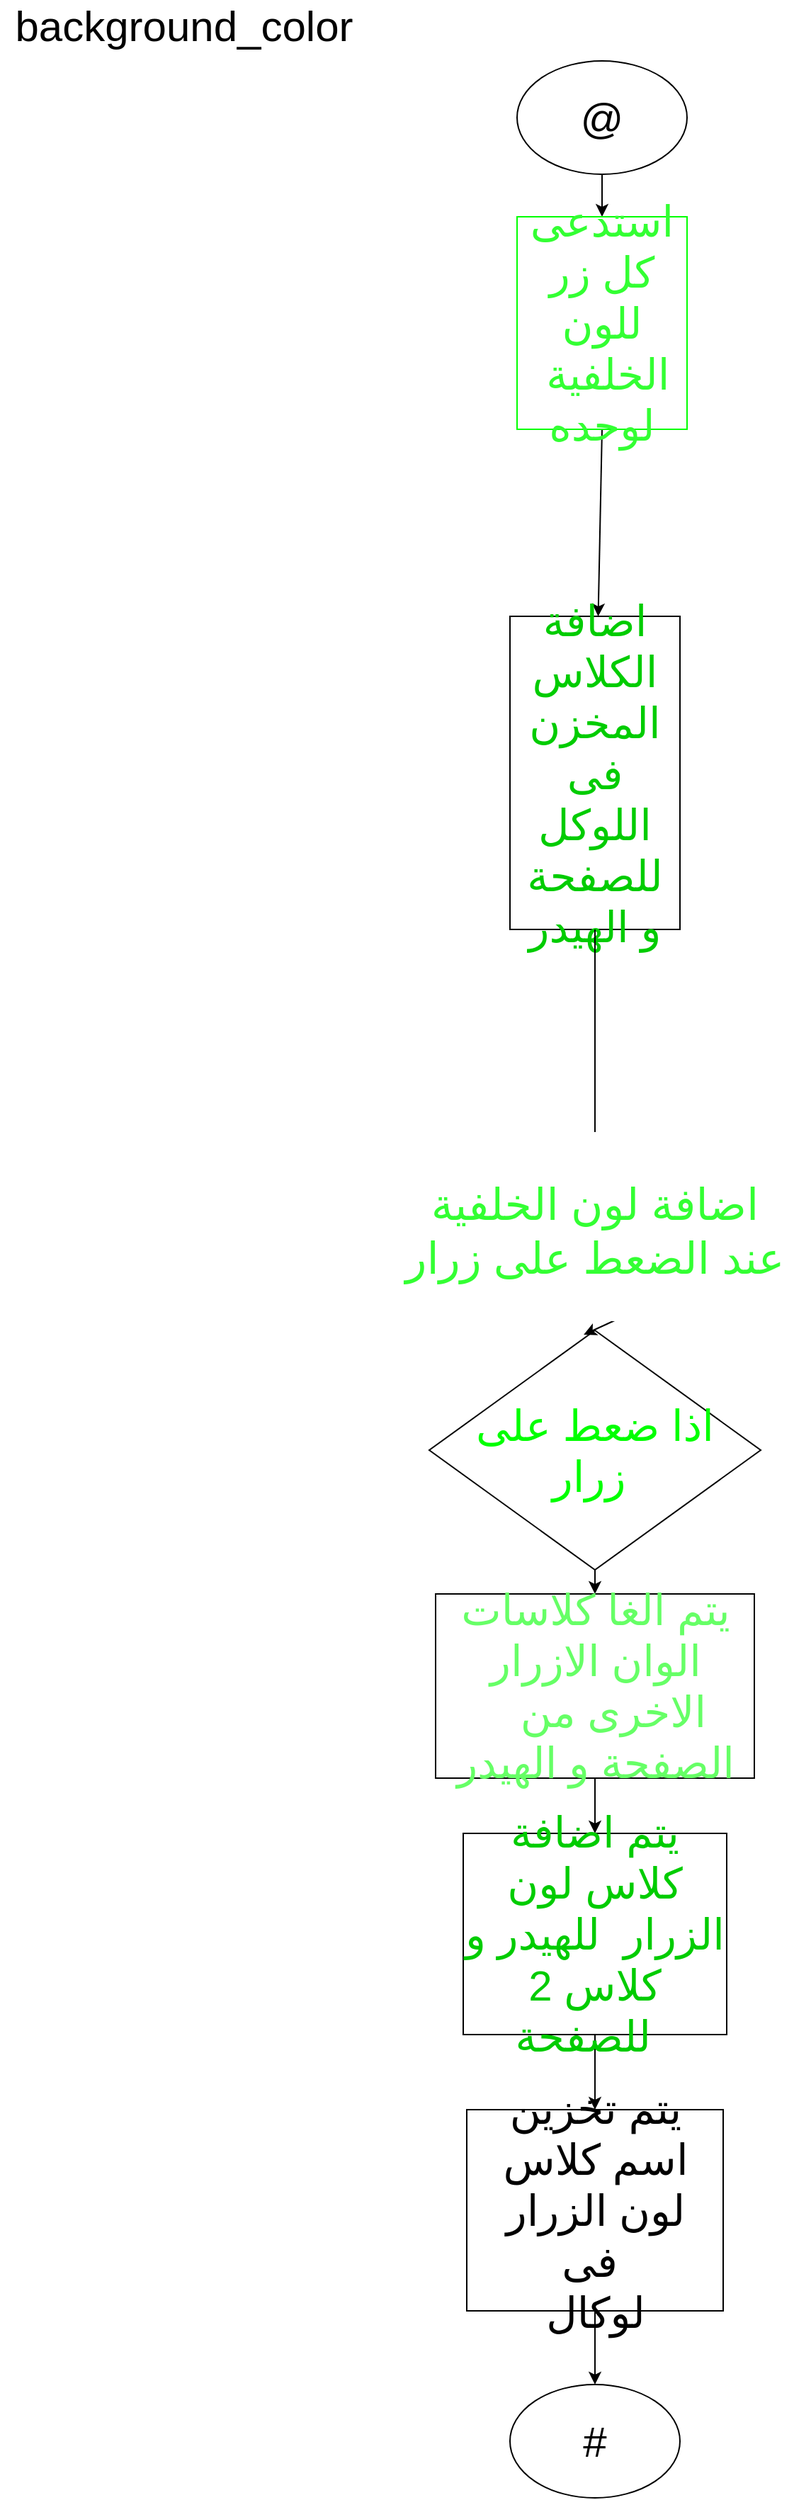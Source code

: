 <mxfile>
    <diagram id="sT8jL7HnVWSwyNanh-w6" name="5 ###">
        <mxGraphModel dx="853" dy="610" grid="1" gridSize="13" guides="1" tooltips="1" connect="1" arrows="1" fold="1" page="1" pageScale="1" pageWidth="3300" pageHeight="4681" math="0" shadow="0">
            <root>
                <mxCell id="0"/>
                <mxCell id="1" parent="0"/>
                <mxCell id="2" value="&lt;font style=&quot;font-size: 30px&quot;&gt;background_color&lt;/font&gt;" style="text;html=1;strokeColor=none;fillColor=none;align=center;verticalAlign=middle;whiteSpace=wrap;rounded=0;" parent="1" vertex="1">
                    <mxGeometry y="400" width="260" height="30" as="geometry"/>
                </mxCell>
                <mxCell id="13" style="edgeStyle=none;html=1;exitX=0.5;exitY=1;exitDx=0;exitDy=0;fontSize=30;" parent="1" source="3" target="4" edge="1">
                    <mxGeometry relative="1" as="geometry"/>
                </mxCell>
                <mxCell id="3" value="@" style="ellipse;whiteSpace=wrap;html=1;fontSize=30;" parent="1" vertex="1">
                    <mxGeometry x="365" y="440" width="120" height="80" as="geometry"/>
                </mxCell>
                <mxCell id="22" style="edgeStyle=none;html=1;exitX=0.5;exitY=1;exitDx=0;exitDy=0;fontColor=#33FF33;" edge="1" parent="1" source="4" target="11">
                    <mxGeometry relative="1" as="geometry"/>
                </mxCell>
                <mxCell id="4" value="&lt;font color=&quot;#33ff33&quot;&gt;استدعى كل زر للون الخلفية&amp;nbsp; لوحده&lt;/font&gt;" style="rounded=0;whiteSpace=wrap;html=1;fontSize=30;strokeColor=#00FF00;" parent="1" vertex="1">
                    <mxGeometry x="365" y="550" width="120" height="150" as="geometry"/>
                </mxCell>
                <mxCell id="18" style="edgeStyle=none;html=1;exitX=0.5;exitY=1;exitDx=0;exitDy=0;entryX=0.5;entryY=0;entryDx=0;entryDy=0;fontSize=30;" parent="1" source="7" target="8" edge="1">
                    <mxGeometry relative="1" as="geometry"/>
                </mxCell>
                <mxCell id="7" value="&lt;font color=&quot;#00ff00&quot;&gt;اذا ضعط على زرار&amp;nbsp;&lt;/font&gt;" style="rhombus;whiteSpace=wrap;html=1;fontSize=30;" parent="1" vertex="1">
                    <mxGeometry x="303" y="1336" width="234" height="169" as="geometry"/>
                </mxCell>
                <mxCell id="19" style="edgeStyle=none;html=1;exitX=0.5;exitY=1;exitDx=0;exitDy=0;entryX=0.5;entryY=0;entryDx=0;entryDy=0;fontSize=30;" parent="1" source="8" target="9" edge="1">
                    <mxGeometry relative="1" as="geometry"/>
                </mxCell>
                <mxCell id="8" value="&lt;font color=&quot;#66ff66&quot;&gt;يتم الغا كلاسات الوان الازرار الاخرى من&amp;nbsp; &amp;nbsp; الصفحة و الهيدر&lt;/font&gt;" style="rounded=0;whiteSpace=wrap;html=1;fontSize=30;" parent="1" vertex="1">
                    <mxGeometry x="307.5" y="1522" width="225" height="130" as="geometry"/>
                </mxCell>
                <mxCell id="20" style="edgeStyle=none;html=1;exitX=0.5;exitY=1;exitDx=0;exitDy=0;entryX=0.5;entryY=0;entryDx=0;entryDy=0;fontSize=30;" parent="1" source="9" target="10" edge="1">
                    <mxGeometry relative="1" as="geometry"/>
                </mxCell>
                <mxCell id="9" value="&lt;font color=&quot;#00cc00&quot;&gt;يتم اضافة كلاس لون الزرار&amp;nbsp; للهيدر و كلاس 2 للصفحة&amp;nbsp;&amp;nbsp;&lt;/font&gt;" style="rounded=0;whiteSpace=wrap;html=1;fontSize=30;" parent="1" vertex="1">
                    <mxGeometry x="327" y="1691" width="186" height="142" as="geometry"/>
                </mxCell>
                <mxCell id="21" style="edgeStyle=none;html=1;exitX=0.5;exitY=1;exitDx=0;exitDy=0;fontSize=30;" parent="1" source="10" target="12" edge="1">
                    <mxGeometry relative="1" as="geometry"/>
                </mxCell>
                <mxCell id="10" value="يتم تخزين اسم كلاس لون الزرار فى&amp;nbsp;&lt;br&gt;لوكال" style="rounded=0;whiteSpace=wrap;html=1;fontSize=30;" parent="1" vertex="1">
                    <mxGeometry x="329.5" y="1886" width="181" height="142" as="geometry"/>
                </mxCell>
                <mxCell id="17" style="edgeStyle=none;html=1;exitX=0.5;exitY=1;exitDx=0;exitDy=0;entryX=0.5;entryY=0;entryDx=0;entryDy=0;fontSize=30;startArrow=none;" parent="1" source="23" target="7" edge="1">
                    <mxGeometry relative="1" as="geometry"/>
                </mxCell>
                <mxCell id="11" value="&lt;font color=&quot;#00cc00&quot;&gt;اضافة الكلاس المخزن فى اللوكل للصفحة و الهيدر&lt;/font&gt;" style="rounded=0;whiteSpace=wrap;html=1;fontSize=30;" parent="1" vertex="1">
                    <mxGeometry x="360" y="832" width="120" height="221" as="geometry"/>
                </mxCell>
                <mxCell id="12" value="#" style="ellipse;whiteSpace=wrap;html=1;fontSize=30;" parent="1" vertex="1">
                    <mxGeometry x="360" y="2080" width="120" height="80" as="geometry"/>
                </mxCell>
                <mxCell id="25" style="edgeStyle=none;html=1;exitX=0.55;exitY=0.95;exitDx=0;exitDy=0;exitPerimeter=0;entryX=0.466;entryY=0.018;entryDx=0;entryDy=0;entryPerimeter=0;fontSize=31;fontColor=#FFFFFF;" edge="1" parent="1" source="23" target="7">
                    <mxGeometry relative="1" as="geometry"/>
                </mxCell>
                <mxCell id="23" value="&lt;font style=&quot;font-size: 31px&quot; color=&quot;#33ff33&quot;&gt;اضافة لون الخلفية عند الضعط على زرار&lt;/font&gt;" style="ellipse;shape=cloud;whiteSpace=wrap;html=1;fontColor=#00CC00;strokeColor=#FFFFFF;" vertex="1" parent="1">
                    <mxGeometry x="281.25" y="1196" width="277.5" height="140" as="geometry"/>
                </mxCell>
                <mxCell id="24" value="" style="edgeStyle=none;html=1;exitX=0.5;exitY=1;exitDx=0;exitDy=0;entryX=0.5;entryY=0;entryDx=0;entryDy=0;fontSize=30;endArrow=none;" edge="1" parent="1" source="11" target="23">
                    <mxGeometry relative="1" as="geometry">
                        <mxPoint x="420" y="1053" as="sourcePoint"/>
                        <mxPoint x="420" y="1336" as="targetPoint"/>
                    </mxGeometry>
                </mxCell>
            </root>
        </mxGraphModel>
    </diagram>
</mxfile>